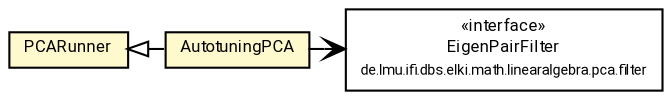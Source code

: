#!/usr/local/bin/dot
#
# Class diagram 
# Generated by UMLGraph version R5_7_2-60-g0e99a6 (http://www.spinellis.gr/umlgraph/)
#

digraph G {
	graph [fontnames="svg"]
	edge [fontname="Roboto",fontsize=7,labelfontname="Roboto",labelfontsize=7,color="black"];
	node [fontname="Roboto",fontcolor="black",fontsize=8,shape=plaintext,margin=0,width=0,height=0];
	nodesep=0.15;
	ranksep=0.25;
	rankdir=LR;
	// de.lmu.ifi.dbs.elki.math.linearalgebra.pca.AutotuningPCA
	c1749264 [label=<<table title="de.lmu.ifi.dbs.elki.math.linearalgebra.pca.AutotuningPCA" border="0" cellborder="1" cellspacing="0" cellpadding="2" bgcolor="lemonChiffon" href="AutotuningPCA.html" target="_parent">
		<tr><td><table border="0" cellspacing="0" cellpadding="1">
		<tr><td align="center" balign="center"> <font face="Roboto">AutotuningPCA</font> </td></tr>
		</table></td></tr>
		</table>>, URL="AutotuningPCA.html"];
	// de.lmu.ifi.dbs.elki.math.linearalgebra.pca.filter.EigenPairFilter
	c1750081 [label=<<table title="de.lmu.ifi.dbs.elki.math.linearalgebra.pca.filter.EigenPairFilter" border="0" cellborder="1" cellspacing="0" cellpadding="2" href="filter/EigenPairFilter.html" target="_parent">
		<tr><td><table border="0" cellspacing="0" cellpadding="1">
		<tr><td align="center" balign="center"> &#171;interface&#187; </td></tr>
		<tr><td align="center" balign="center"> <font face="Roboto">EigenPairFilter</font> </td></tr>
		<tr><td align="center" balign="center"> <font face="Roboto" point-size="7.0">de.lmu.ifi.dbs.elki.math.linearalgebra.pca.filter</font> </td></tr>
		</table></td></tr>
		</table>>, URL="filter/EigenPairFilter.html"];
	// de.lmu.ifi.dbs.elki.math.linearalgebra.pca.PCARunner
	c1750093 [label=<<table title="de.lmu.ifi.dbs.elki.math.linearalgebra.pca.PCARunner" border="0" cellborder="1" cellspacing="0" cellpadding="2" bgcolor="LemonChiffon" href="PCARunner.html" target="_parent">
		<tr><td><table border="0" cellspacing="0" cellpadding="1">
		<tr><td align="center" balign="center"> <font face="Roboto">PCARunner</font> </td></tr>
		</table></td></tr>
		</table>>, URL="PCARunner.html"];
	// de.lmu.ifi.dbs.elki.math.linearalgebra.pca.AutotuningPCA extends de.lmu.ifi.dbs.elki.math.linearalgebra.pca.PCARunner
	c1750093 -> c1749264 [arrowtail=empty,dir=back,weight=10];
	// de.lmu.ifi.dbs.elki.math.linearalgebra.pca.AutotuningPCA navassoc de.lmu.ifi.dbs.elki.math.linearalgebra.pca.filter.EigenPairFilter
	c1749264 -> c1750081 [arrowhead=open,weight=1];
}

